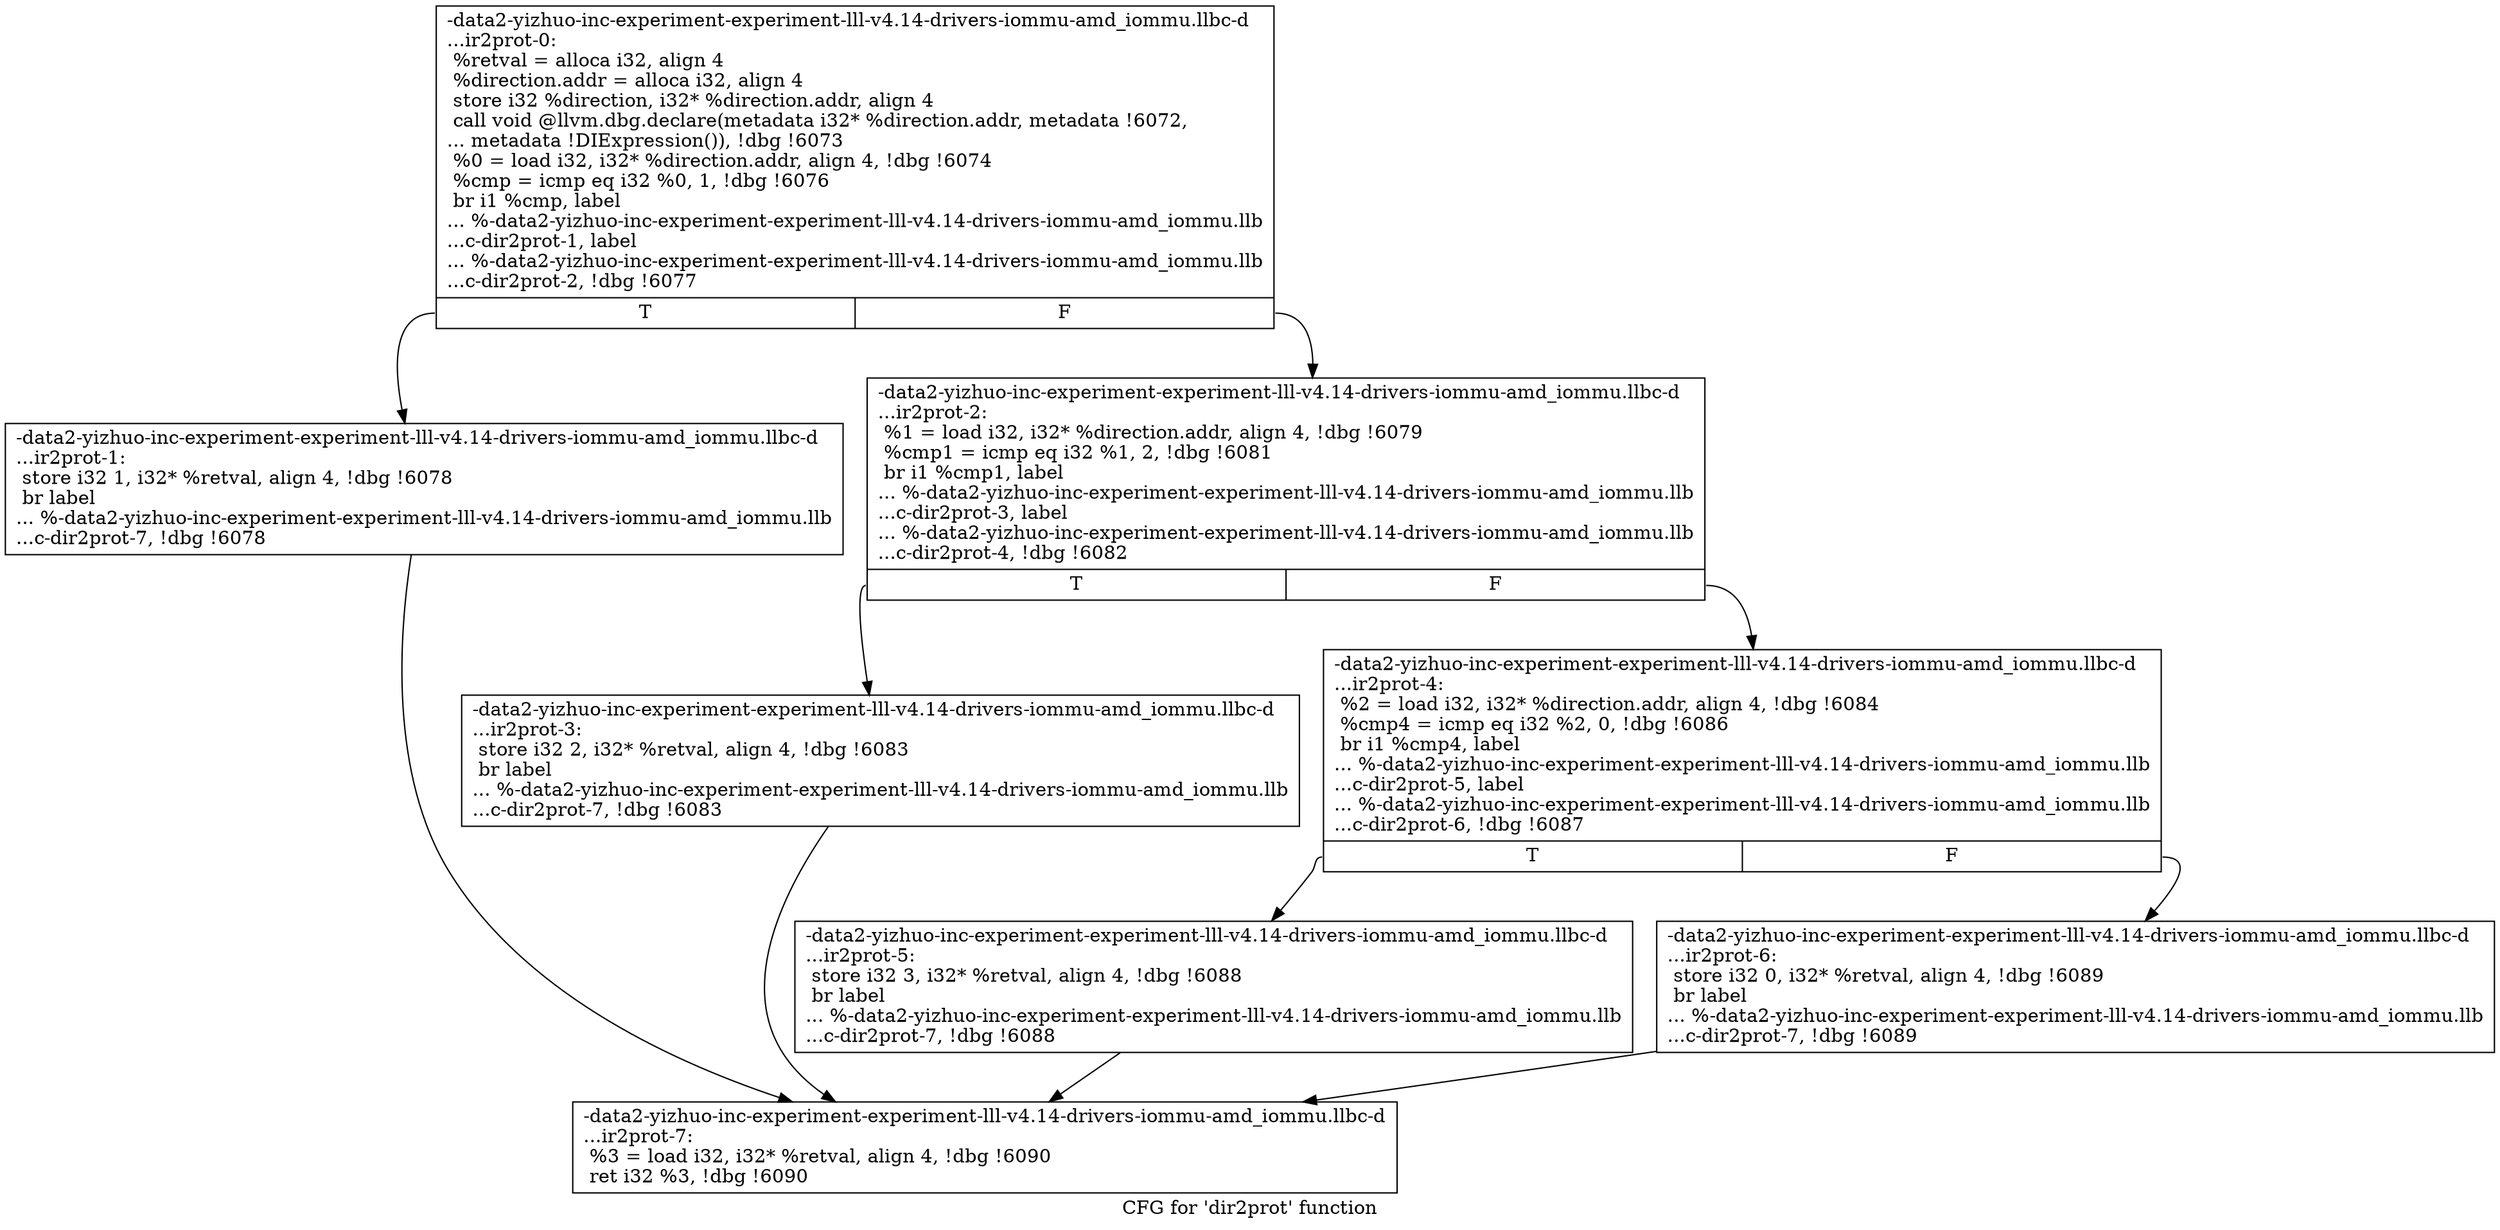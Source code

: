 digraph "CFG for 'dir2prot' function" {
	label="CFG for 'dir2prot' function";

	Node0x561b9495ac20 [shape=record,label="{-data2-yizhuo-inc-experiment-experiment-lll-v4.14-drivers-iommu-amd_iommu.llbc-d\l...ir2prot-0:\l  %retval = alloca i32, align 4\l  %direction.addr = alloca i32, align 4\l  store i32 %direction, i32* %direction.addr, align 4\l  call void @llvm.dbg.declare(metadata i32* %direction.addr, metadata !6072,\l... metadata !DIExpression()), !dbg !6073\l  %0 = load i32, i32* %direction.addr, align 4, !dbg !6074\l  %cmp = icmp eq i32 %0, 1, !dbg !6076\l  br i1 %cmp, label\l... %-data2-yizhuo-inc-experiment-experiment-lll-v4.14-drivers-iommu-amd_iommu.llb\l...c-dir2prot-1, label\l... %-data2-yizhuo-inc-experiment-experiment-lll-v4.14-drivers-iommu-amd_iommu.llb\l...c-dir2prot-2, !dbg !6077\l|{<s0>T|<s1>F}}"];
	Node0x561b9495ac20:s0 -> Node0x561b9495ac70;
	Node0x561b9495ac20:s1 -> Node0x561b9495acc0;
	Node0x561b9495ac70 [shape=record,label="{-data2-yizhuo-inc-experiment-experiment-lll-v4.14-drivers-iommu-amd_iommu.llbc-d\l...ir2prot-1: \l  store i32 1, i32* %retval, align 4, !dbg !6078\l  br label\l... %-data2-yizhuo-inc-experiment-experiment-lll-v4.14-drivers-iommu-amd_iommu.llb\l...c-dir2prot-7, !dbg !6078\l}"];
	Node0x561b9495ac70 -> Node0x561b9495b3d0;
	Node0x561b9495acc0 [shape=record,label="{-data2-yizhuo-inc-experiment-experiment-lll-v4.14-drivers-iommu-amd_iommu.llbc-d\l...ir2prot-2: \l  %1 = load i32, i32* %direction.addr, align 4, !dbg !6079\l  %cmp1 = icmp eq i32 %1, 2, !dbg !6081\l  br i1 %cmp1, label\l... %-data2-yizhuo-inc-experiment-experiment-lll-v4.14-drivers-iommu-amd_iommu.llb\l...c-dir2prot-3, label\l... %-data2-yizhuo-inc-experiment-experiment-lll-v4.14-drivers-iommu-amd_iommu.llb\l...c-dir2prot-4, !dbg !6082\l|{<s0>T|<s1>F}}"];
	Node0x561b9495acc0:s0 -> Node0x561b9495ad10;
	Node0x561b9495acc0:s1 -> Node0x561b9495b2e0;
	Node0x561b9495ad10 [shape=record,label="{-data2-yizhuo-inc-experiment-experiment-lll-v4.14-drivers-iommu-amd_iommu.llbc-d\l...ir2prot-3: \l  store i32 2, i32* %retval, align 4, !dbg !6083\l  br label\l... %-data2-yizhuo-inc-experiment-experiment-lll-v4.14-drivers-iommu-amd_iommu.llb\l...c-dir2prot-7, !dbg !6083\l}"];
	Node0x561b9495ad10 -> Node0x561b9495b3d0;
	Node0x561b9495b2e0 [shape=record,label="{-data2-yizhuo-inc-experiment-experiment-lll-v4.14-drivers-iommu-amd_iommu.llbc-d\l...ir2prot-4: \l  %2 = load i32, i32* %direction.addr, align 4, !dbg !6084\l  %cmp4 = icmp eq i32 %2, 0, !dbg !6086\l  br i1 %cmp4, label\l... %-data2-yizhuo-inc-experiment-experiment-lll-v4.14-drivers-iommu-amd_iommu.llb\l...c-dir2prot-5, label\l... %-data2-yizhuo-inc-experiment-experiment-lll-v4.14-drivers-iommu-amd_iommu.llb\l...c-dir2prot-6, !dbg !6087\l|{<s0>T|<s1>F}}"];
	Node0x561b9495b2e0:s0 -> Node0x561b9495b330;
	Node0x561b9495b2e0:s1 -> Node0x561b9495b380;
	Node0x561b9495b330 [shape=record,label="{-data2-yizhuo-inc-experiment-experiment-lll-v4.14-drivers-iommu-amd_iommu.llbc-d\l...ir2prot-5: \l  store i32 3, i32* %retval, align 4, !dbg !6088\l  br label\l... %-data2-yizhuo-inc-experiment-experiment-lll-v4.14-drivers-iommu-amd_iommu.llb\l...c-dir2prot-7, !dbg !6088\l}"];
	Node0x561b9495b330 -> Node0x561b9495b3d0;
	Node0x561b9495b380 [shape=record,label="{-data2-yizhuo-inc-experiment-experiment-lll-v4.14-drivers-iommu-amd_iommu.llbc-d\l...ir2prot-6: \l  store i32 0, i32* %retval, align 4, !dbg !6089\l  br label\l... %-data2-yizhuo-inc-experiment-experiment-lll-v4.14-drivers-iommu-amd_iommu.llb\l...c-dir2prot-7, !dbg !6089\l}"];
	Node0x561b9495b380 -> Node0x561b9495b3d0;
	Node0x561b9495b3d0 [shape=record,label="{-data2-yizhuo-inc-experiment-experiment-lll-v4.14-drivers-iommu-amd_iommu.llbc-d\l...ir2prot-7: \l  %3 = load i32, i32* %retval, align 4, !dbg !6090\l  ret i32 %3, !dbg !6090\l}"];
}
